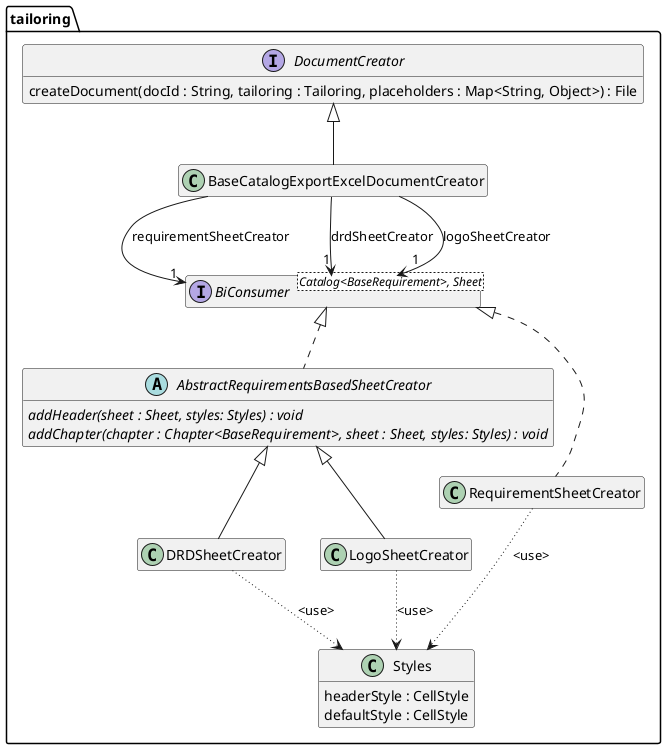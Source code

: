 @startuml Ebene3.png
hide empty members

package tailoring {

    interface DocumentCreator {
        createDocument(docId : String, tailoring : Tailoring, placeholders : Map<String, Object>) : File
    }

    interface "BiConsumer<Catalog<BaseRequirement>, Sheet>" as sheetCreator {
    }

    class Styles {
        headerStyle : CellStyle
        defaultStyle : CellStyle
    }

    abstract class AbstractRequirementsBasedSheetCreator {
        {abstract}addHeader(sheet : Sheet, styles: Styles) : void
        {abstract}addChapter(chapter : Chapter<BaseRequirement>, sheet : Sheet, styles: Styles) : void
    }
    sheetCreator <|.. AbstractRequirementsBasedSheetCreator

    class RequirementSheetCreator {
    }
    sheetCreator <|.. RequirementSheetCreator

    RequirementSheetCreator -[dotted]-> Styles : <use>

    class DRDSheetCreator {
    }
    AbstractRequirementsBasedSheetCreator <|-- DRDSheetCreator
    DRDSheetCreator -[dotted]-> Styles : <use>

    class LogoSheetCreator {
    }
    AbstractRequirementsBasedSheetCreator <|-- LogoSheetCreator
    LogoSheetCreator -[dotted]-> Styles : <use>

    class BaseCatalogExportExcelDocumentCreator {
    }
    DocumentCreator <|-- BaseCatalogExportExcelDocumentCreator

    BaseCatalogExportExcelDocumentCreator --> "1" sheetCreator : requirementSheetCreator
    BaseCatalogExportExcelDocumentCreator --> "1" sheetCreator : drdSheetCreator
    BaseCatalogExportExcelDocumentCreator --> "1" sheetCreator : logoSheetCreator

}
@enduml
